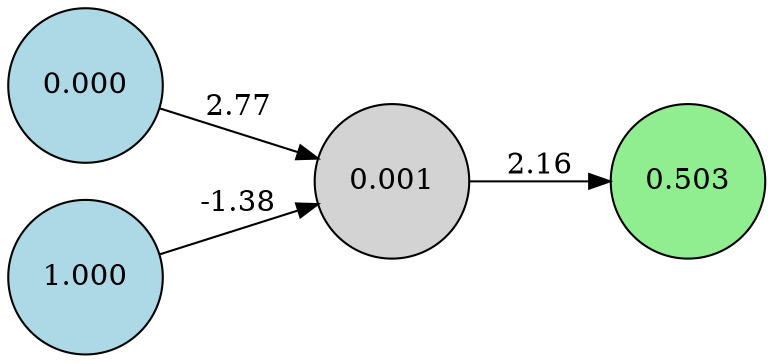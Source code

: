 digraph neat {
  rankdir=LR;
  node [shape=circle];
  node0 [label="0.000", style=filled, fillcolor=lightblue];
  node1 [label="1.000", style=filled, fillcolor=lightblue];
  node42 [label="0.503", style=filled, fillcolor=lightgreen];
  node186 [label="0.001", style=filled, fillcolor=lightgray];
  node0 -> node186 [label="2.77"];
  node186 -> node42 [label="2.16"];
  node1 -> node186 [label="-1.38"];
}
